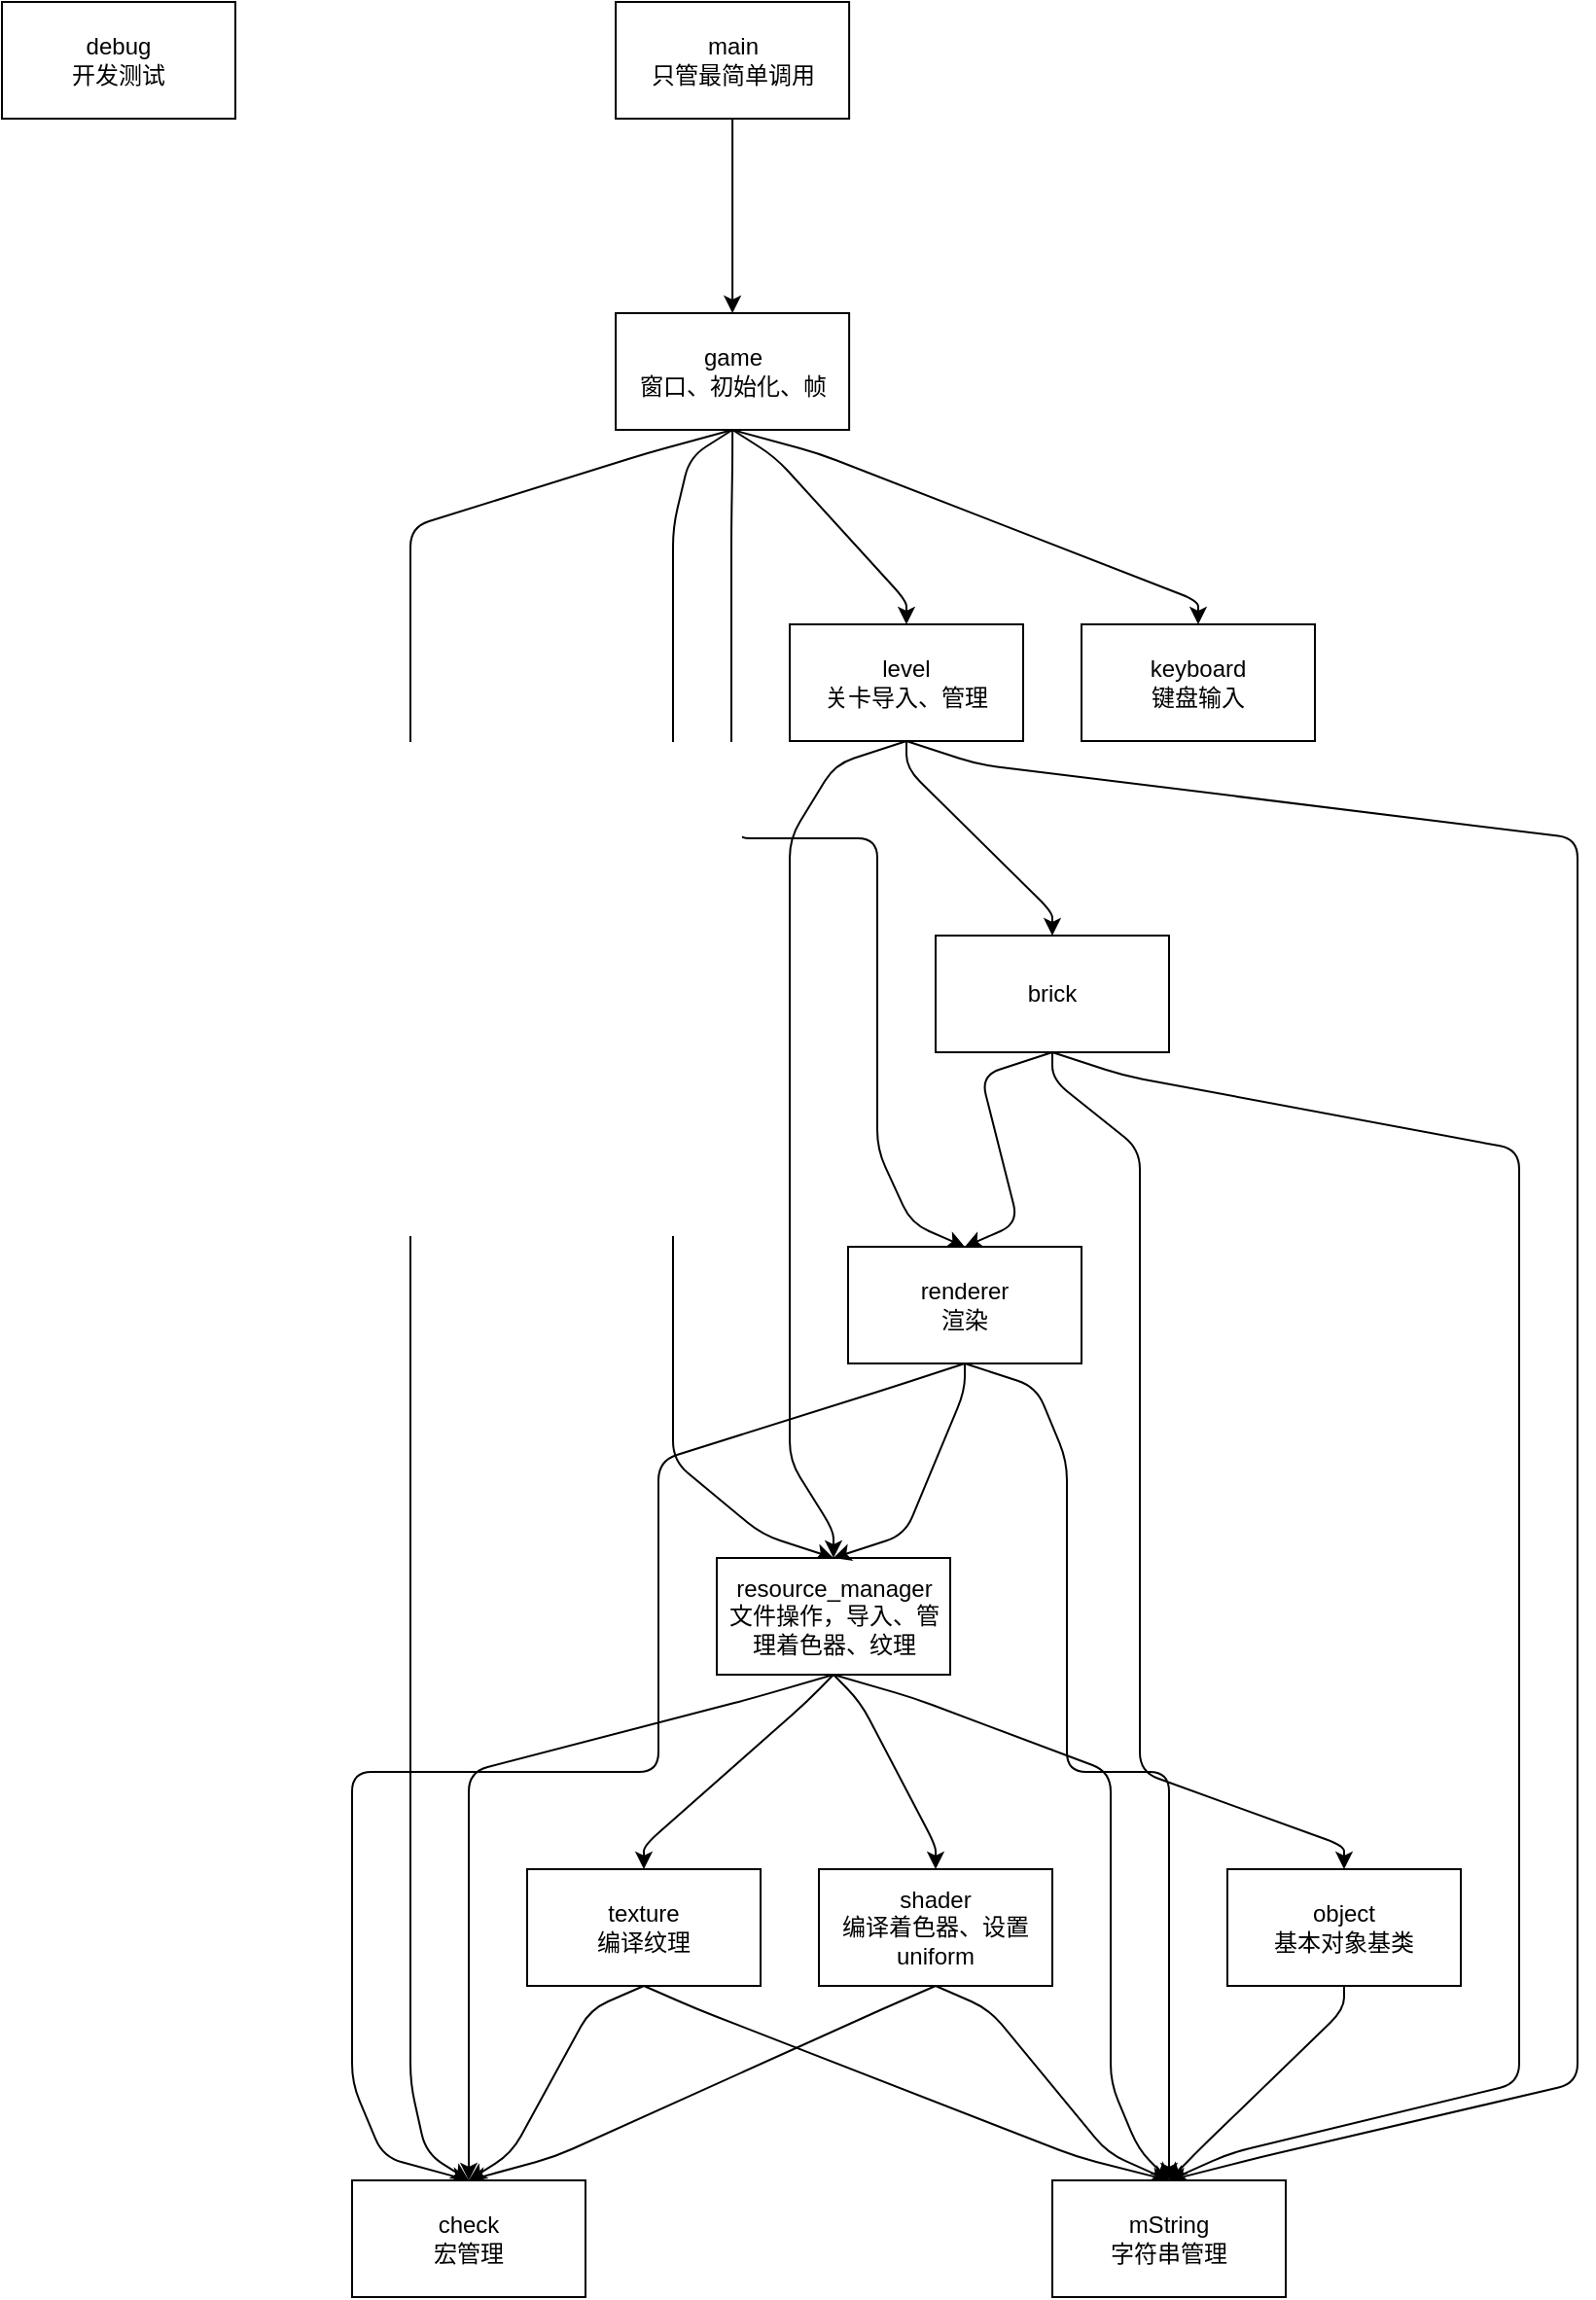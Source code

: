 <mxfile>
    <diagram id="ZIsLrHJgNXRA1_q-NFZV" name="第 1 页">
        <mxGraphModel dx="757" dy="396" grid="1" gridSize="10" guides="1" tooltips="1" connect="1" arrows="1" fold="1" page="1" pageScale="1" pageWidth="1169" pageHeight="1654" math="0" shadow="0">
            <root>
                <mxCell id="0"/>
                <mxCell id="1" parent="0"/>
                <mxCell id="4" value="" style="edgeStyle=none;html=1;noEdgeStyle=1;orthogonal=1;" edge="1" parent="1" source="2" target="3">
                    <mxGeometry relative="1" as="geometry">
                        <Array as="points">
                            <mxPoint x="375.556" y="72"/>
                            <mxPoint x="375.556" y="148"/>
                        </Array>
                    </mxGeometry>
                </mxCell>
                <mxCell id="2" value="main&lt;br&gt;只管最简单调用" style="rounded=0;whiteSpace=wrap;html=1;" vertex="1" parent="1">
                    <mxGeometry x="315.556" width="120" height="60" as="geometry"/>
                </mxCell>
                <mxCell id="11" style="edgeStyle=none;html=1;exitX=0.5;exitY=1;exitDx=0;exitDy=0;entryX=0.5;entryY=0;entryDx=0;entryDy=0;noEdgeStyle=1;orthogonal=1;" edge="1" parent="1" source="3" target="10">
                    <mxGeometry relative="1" as="geometry">
                        <Array as="points">
                            <mxPoint x="419.556" y="232"/>
                            <mxPoint x="615" y="308"/>
                        </Array>
                    </mxGeometry>
                </mxCell>
                <mxCell id="21" style="edgeStyle=none;html=1;exitX=0.5;exitY=1;exitDx=0;exitDy=0;entryX=0.5;entryY=0;entryDx=0;entryDy=0;noEdgeStyle=1;orthogonal=1;" edge="1" parent="1" source="3" target="20">
                    <mxGeometry relative="1" as="geometry">
                        <Array as="points">
                            <mxPoint x="375.556" y="236"/>
                            <mxPoint x="375" y="270"/>
                            <mxPoint x="375" y="430"/>
                            <mxPoint x="450" y="430"/>
                            <mxPoint x="450" y="590"/>
                            <mxPoint x="467.5" y="628"/>
                        </Array>
                    </mxGeometry>
                </mxCell>
                <mxCell id="24" style="edgeStyle=none;html=1;exitX=0.5;exitY=1;exitDx=0;exitDy=0;entryX=0.5;entryY=0;entryDx=0;entryDy=0;noEdgeStyle=1;orthogonal=1;" edge="1" parent="1" source="3" target="12">
                    <mxGeometry relative="1" as="geometry">
                        <Array as="points">
                            <mxPoint x="353.556" y="234"/>
                            <mxPoint x="345" y="270"/>
                            <mxPoint x="345" y="430"/>
                            <mxPoint x="345" y="430"/>
                            <mxPoint x="345" y="590"/>
                            <mxPoint x="345" y="590"/>
                            <mxPoint x="345" y="750"/>
                            <mxPoint x="390.833" y="788"/>
                        </Array>
                    </mxGeometry>
                </mxCell>
                <mxCell id="34" style="edgeStyle=none;html=1;exitX=0.5;exitY=1;exitDx=0;exitDy=0;entryX=0.5;entryY=0;entryDx=0;entryDy=0;noEdgeStyle=1;orthogonal=1;" edge="1" parent="1" source="3" target="32">
                    <mxGeometry relative="1" as="geometry">
                        <Array as="points">
                            <mxPoint x="331.556" y="232"/>
                            <mxPoint x="210" y="270"/>
                            <mxPoint x="210" y="430"/>
                            <mxPoint x="210" y="430"/>
                            <mxPoint x="210" y="590"/>
                            <mxPoint x="210" y="590"/>
                            <mxPoint x="210" y="750"/>
                            <mxPoint x="210" y="750"/>
                            <mxPoint x="210" y="910"/>
                            <mxPoint x="210" y="910"/>
                            <mxPoint x="210" y="1070"/>
                            <mxPoint x="218" y="1106"/>
                        </Array>
                    </mxGeometry>
                </mxCell>
                <mxCell id="40" style="edgeStyle=none;html=1;exitX=0.5;exitY=1;exitDx=0;exitDy=0;entryX=0.5;entryY=0;entryDx=0;entryDy=0;noEdgeStyle=1;orthogonal=1;" edge="1" parent="1" source="3" target="28">
                    <mxGeometry relative="1" as="geometry">
                        <Array as="points">
                            <mxPoint x="397.556" y="234"/>
                            <mxPoint x="465" y="308"/>
                        </Array>
                    </mxGeometry>
                </mxCell>
                <mxCell id="3" value="game&lt;br&gt;窗口、初始化、帧" style="rounded=0;whiteSpace=wrap;html=1;" vertex="1" parent="1">
                    <mxGeometry x="315.556" y="160" width="120" height="60" as="geometry"/>
                </mxCell>
                <mxCell id="7" value="debug&lt;br&gt;开发测试" style="rounded=0;whiteSpace=wrap;html=1;" vertex="1" parent="1">
                    <mxGeometry width="120" height="60" as="geometry"/>
                </mxCell>
                <mxCell id="10" value="keyboard&lt;br&gt;键盘输入" style="rounded=0;whiteSpace=wrap;html=1;" vertex="1" parent="1">
                    <mxGeometry x="555" y="320" width="120" height="60" as="geometry"/>
                </mxCell>
                <mxCell id="15" style="edgeStyle=none;html=1;exitX=0.5;exitY=1;exitDx=0;exitDy=0;entryX=0.5;entryY=0;entryDx=0;entryDy=0;noEdgeStyle=1;orthogonal=1;" edge="1" parent="1" source="12" target="14">
                    <mxGeometry relative="1" as="geometry">
                        <Array as="points">
                            <mxPoint x="441.25" y="874"/>
                            <mxPoint x="480" y="948"/>
                        </Array>
                    </mxGeometry>
                </mxCell>
                <mxCell id="18" style="edgeStyle=none;html=1;exitX=0.5;exitY=1;exitDx=0;exitDy=0;entryX=0.5;entryY=0;entryDx=0;entryDy=0;noEdgeStyle=1;orthogonal=1;" edge="1" parent="1" source="12" target="17">
                    <mxGeometry relative="1" as="geometry">
                        <Array as="points">
                            <mxPoint x="413.75" y="874"/>
                            <mxPoint x="330" y="948"/>
                        </Array>
                    </mxGeometry>
                </mxCell>
                <mxCell id="41" style="edgeStyle=none;html=1;exitX=0.5;exitY=1;exitDx=0;exitDy=0;entryX=0.5;entryY=0;entryDx=0;entryDy=0;noEdgeStyle=1;orthogonal=1;" edge="1" parent="1" source="12" target="32">
                    <mxGeometry relative="1" as="geometry">
                        <Array as="points">
                            <mxPoint x="386.25" y="872"/>
                            <mxPoint x="240" y="910"/>
                            <mxPoint x="240" y="1070"/>
                            <mxPoint x="240" y="1104"/>
                        </Array>
                    </mxGeometry>
                </mxCell>
                <mxCell id="42" style="edgeStyle=none;html=1;exitX=0.5;exitY=1;exitDx=0;exitDy=0;entryX=0.5;entryY=0;entryDx=0;entryDy=0;noEdgeStyle=1;orthogonal=1;" edge="1" parent="1" source="12" target="31">
                    <mxGeometry relative="1" as="geometry">
                        <Array as="points">
                            <mxPoint x="468.75" y="872"/>
                            <mxPoint x="570" y="910"/>
                            <mxPoint x="570" y="1070"/>
                            <mxPoint x="584.286" y="1104"/>
                        </Array>
                    </mxGeometry>
                </mxCell>
                <mxCell id="12" value="resource_manager&lt;br&gt;文件操作，导入、管理着色器、纹理" style="rounded=0;whiteSpace=wrap;html=1;" vertex="1" parent="1">
                    <mxGeometry x="367.5" y="800" width="120" height="60" as="geometry"/>
                </mxCell>
                <mxCell id="43" style="edgeStyle=none;html=1;exitX=0.5;exitY=1;exitDx=0;exitDy=0;entryX=0.5;entryY=0;entryDx=0;entryDy=0;noEdgeStyle=1;orthogonal=1;" edge="1" parent="1" source="14" target="32">
                    <mxGeometry relative="1" as="geometry">
                        <Array as="points">
                            <mxPoint x="452.5" y="1032"/>
                            <mxPoint x="284" y="1108"/>
                        </Array>
                    </mxGeometry>
                </mxCell>
                <mxCell id="44" style="edgeStyle=none;html=1;exitX=0.5;exitY=1;exitDx=0;exitDy=0;entryX=0.5;entryY=0;entryDx=0;entryDy=0;noEdgeStyle=1;orthogonal=1;" edge="1" parent="1" source="14" target="31">
                    <mxGeometry relative="1" as="geometry">
                        <Array as="points">
                            <mxPoint x="507.5" y="1032"/>
                            <mxPoint x="568.571" y="1106"/>
                        </Array>
                    </mxGeometry>
                </mxCell>
                <mxCell id="14" value="shader&lt;br&gt;编译着色器、设置uniform" style="rounded=0;whiteSpace=wrap;html=1;" vertex="1" parent="1">
                    <mxGeometry x="420" y="960" width="120" height="60" as="geometry"/>
                </mxCell>
                <mxCell id="45" style="edgeStyle=none;html=1;exitX=0.5;exitY=1;exitDx=0;exitDy=0;entryX=0.5;entryY=0;entryDx=0;entryDy=0;noEdgeStyle=1;orthogonal=1;" edge="1" parent="1" source="17" target="32">
                    <mxGeometry relative="1" as="geometry">
                        <Array as="points">
                            <mxPoint x="302.5" y="1032"/>
                            <mxPoint x="262" y="1106"/>
                        </Array>
                    </mxGeometry>
                </mxCell>
                <mxCell id="46" style="edgeStyle=none;html=1;exitX=0.5;exitY=1;exitDx=0;exitDy=0;entryX=0.5;entryY=0;entryDx=0;entryDy=0;noEdgeStyle=1;orthogonal=1;" edge="1" parent="1" source="17" target="31">
                    <mxGeometry relative="1" as="geometry">
                        <Array as="points">
                            <mxPoint x="357.5" y="1032"/>
                            <mxPoint x="552.857" y="1108"/>
                        </Array>
                    </mxGeometry>
                </mxCell>
                <mxCell id="17" value="texture&lt;br&gt;编译纹理" style="rounded=0;whiteSpace=wrap;html=1;" vertex="1" parent="1">
                    <mxGeometry x="270" y="960" width="120" height="60" as="geometry"/>
                </mxCell>
                <mxCell id="37" style="edgeStyle=none;html=1;exitX=0.5;exitY=1;exitDx=0;exitDy=0;entryX=0.5;entryY=0;entryDx=0;entryDy=0;noEdgeStyle=1;orthogonal=1;" edge="1" parent="1" source="19" target="31">
                    <mxGeometry relative="1" as="geometry">
                        <Array as="points">
                            <mxPoint x="690" y="1032"/>
                            <mxPoint x="615.714" y="1104"/>
                        </Array>
                    </mxGeometry>
                </mxCell>
                <mxCell id="19" value="object&lt;br&gt;基本对象基类" style="rounded=0;whiteSpace=wrap;html=1;" vertex="1" parent="1">
                    <mxGeometry x="630" y="960" width="120" height="60" as="geometry"/>
                </mxCell>
                <mxCell id="22" style="edgeStyle=none;html=1;exitX=0.5;exitY=1;exitDx=0;exitDy=0;entryX=0.5;entryY=0;entryDx=0;entryDy=0;noEdgeStyle=1;orthogonal=1;" edge="1" parent="1" source="20" target="12">
                    <mxGeometry relative="1" as="geometry">
                        <Array as="points">
                            <mxPoint x="495" y="714"/>
                            <mxPoint x="464.167" y="788"/>
                        </Array>
                    </mxGeometry>
                </mxCell>
                <mxCell id="38" style="edgeStyle=none;html=1;exitX=0.5;exitY=1;exitDx=0;exitDy=0;entryX=0.5;entryY=0;entryDx=0;entryDy=0;noEdgeStyle=1;orthogonal=1;" edge="1" parent="1" source="20" target="31">
                    <mxGeometry relative="1" as="geometry">
                        <Array as="points">
                            <mxPoint x="531.667" y="712"/>
                            <mxPoint x="547.5" y="750"/>
                            <mxPoint x="547.5" y="910"/>
                            <mxPoint x="600" y="910"/>
                            <mxPoint x="600" y="1070"/>
                            <mxPoint x="600.0" y="1102"/>
                        </Array>
                    </mxGeometry>
                </mxCell>
                <mxCell id="39" style="edgeStyle=none;html=1;exitX=0.5;exitY=1;exitDx=0;exitDy=0;entryX=0.5;entryY=0;entryDx=0;entryDy=0;noEdgeStyle=1;orthogonal=1;" edge="1" parent="1" source="20" target="32">
                    <mxGeometry relative="1" as="geometry">
                        <Array as="points">
                            <mxPoint x="458.333" y="712"/>
                            <mxPoint x="337.5" y="750"/>
                            <mxPoint x="337.5" y="910"/>
                            <mxPoint x="180" y="910"/>
                            <mxPoint x="180" y="1070"/>
                            <mxPoint x="196" y="1108"/>
                        </Array>
                    </mxGeometry>
                </mxCell>
                <mxCell id="20" value="renderer&lt;br&gt;渲染" style="rounded=0;whiteSpace=wrap;html=1;" vertex="1" parent="1">
                    <mxGeometry x="435" y="640" width="120" height="60" as="geometry"/>
                </mxCell>
                <mxCell id="26" style="edgeStyle=none;html=1;exitX=0.5;exitY=1;exitDx=0;exitDy=0;entryX=0.5;entryY=0;entryDx=0;entryDy=0;noEdgeStyle=1;orthogonal=1;" edge="1" parent="1" source="25" target="19">
                    <mxGeometry relative="1" as="geometry">
                        <Array as="points">
                            <mxPoint x="540" y="554"/>
                            <mxPoint x="585" y="590"/>
                            <mxPoint x="585" y="750"/>
                            <mxPoint x="585" y="750"/>
                            <mxPoint x="585" y="910"/>
                            <mxPoint x="690" y="948"/>
                        </Array>
                    </mxGeometry>
                </mxCell>
                <mxCell id="27" style="edgeStyle=none;html=1;exitX=0.5;exitY=1;exitDx=0;exitDy=0;entryX=0.5;entryY=0;entryDx=0;entryDy=0;noEdgeStyle=1;orthogonal=1;" edge="1" parent="1" source="25" target="20">
                    <mxGeometry relative="1" as="geometry">
                        <Array as="points">
                            <mxPoint x="503.333" y="552"/>
                            <mxPoint x="522.5" y="628"/>
                        </Array>
                    </mxGeometry>
                </mxCell>
                <mxCell id="33" style="edgeStyle=none;html=1;exitX=0.5;exitY=1;exitDx=0;exitDy=0;entryX=0.5;entryY=0;entryDx=0;entryDy=0;noEdgeStyle=1;orthogonal=1;" edge="1" parent="1" source="25" target="31">
                    <mxGeometry relative="1" as="geometry">
                        <Array as="points">
                            <mxPoint x="576.667" y="552"/>
                            <mxPoint x="780" y="590"/>
                            <mxPoint x="780" y="750"/>
                            <mxPoint x="780" y="750"/>
                            <mxPoint x="780" y="910"/>
                            <mxPoint x="780" y="910"/>
                            <mxPoint x="780" y="1070"/>
                            <mxPoint x="631.429" y="1106"/>
                        </Array>
                    </mxGeometry>
                </mxCell>
                <mxCell id="25" value="brick" style="rounded=0;whiteSpace=wrap;html=1;" vertex="1" parent="1">
                    <mxGeometry x="480" y="480" width="120" height="60" as="geometry"/>
                </mxCell>
                <mxCell id="29" style="edgeStyle=none;html=1;exitX=0.5;exitY=1;exitDx=0;exitDy=0;entryX=0.5;entryY=0;entryDx=0;entryDy=0;noEdgeStyle=1;orthogonal=1;" edge="1" parent="1" source="28" target="25">
                    <mxGeometry relative="1" as="geometry">
                        <Array as="points">
                            <mxPoint x="465" y="394"/>
                            <mxPoint x="540" y="468"/>
                        </Array>
                    </mxGeometry>
                </mxCell>
                <mxCell id="30" style="edgeStyle=none;html=1;exitX=0.5;exitY=1;exitDx=0;exitDy=0;entryX=0.5;entryY=0;entryDx=0;entryDy=0;noEdgeStyle=1;orthogonal=1;" edge="1" parent="1" source="28" target="12">
                    <mxGeometry relative="1" as="geometry">
                        <Array as="points">
                            <mxPoint x="428.333" y="392"/>
                            <mxPoint x="405" y="430"/>
                            <mxPoint x="405" y="590"/>
                            <mxPoint x="405" y="590"/>
                            <mxPoint x="405" y="750"/>
                            <mxPoint x="427.5" y="786"/>
                        </Array>
                    </mxGeometry>
                </mxCell>
                <mxCell id="36" style="edgeStyle=none;html=1;exitX=0.5;exitY=1;exitDx=0;exitDy=0;entryX=0.5;entryY=0;entryDx=0;entryDy=0;noEdgeStyle=1;orthogonal=1;" edge="1" parent="1" source="28" target="31">
                    <mxGeometry relative="1" as="geometry">
                        <Array as="points">
                            <mxPoint x="501.667" y="392"/>
                            <mxPoint x="810" y="430"/>
                            <mxPoint x="810" y="590"/>
                            <mxPoint x="810" y="590"/>
                            <mxPoint x="810" y="750"/>
                            <mxPoint x="810" y="750"/>
                            <mxPoint x="810" y="910"/>
                            <mxPoint x="810" y="910"/>
                            <mxPoint x="810" y="1070"/>
                            <mxPoint x="647.143" y="1108"/>
                        </Array>
                    </mxGeometry>
                </mxCell>
                <mxCell id="28" value="level&lt;br&gt;关卡导入、管理" style="rounded=0;whiteSpace=wrap;html=1;" vertex="1" parent="1">
                    <mxGeometry x="405" y="320" width="120" height="60" as="geometry"/>
                </mxCell>
                <mxCell id="31" value="mString&lt;br&gt;字符串管理" style="rounded=0;whiteSpace=wrap;html=1;" vertex="1" parent="1">
                    <mxGeometry x="540" y="1120" width="120" height="60" as="geometry"/>
                </mxCell>
                <mxCell id="32" value="check&lt;br&gt;宏管理" style="rounded=0;whiteSpace=wrap;html=1;" vertex="1" parent="1">
                    <mxGeometry x="180" y="1120" width="120" height="60" as="geometry"/>
                </mxCell>
            </root>
        </mxGraphModel>
    </diagram>
</mxfile>
